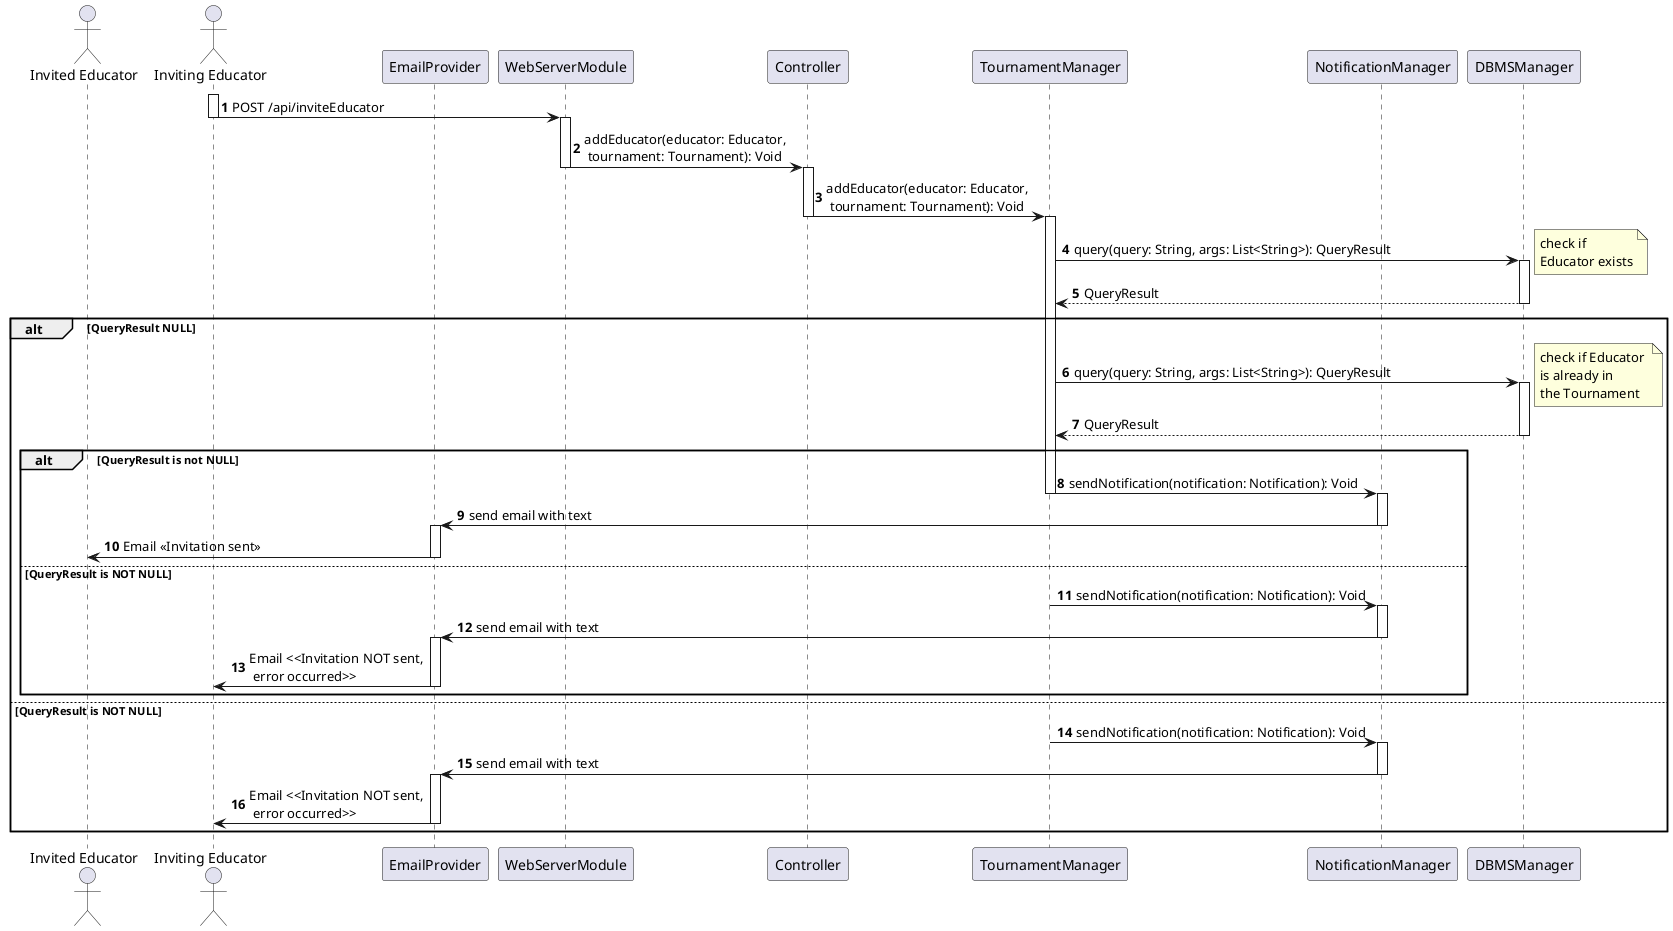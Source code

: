 @startuml

autonumber

actor "Invited Educator" as U2
actor "Inviting Educator" as U1
participant EmailProvider as EP
participant WebServerModule as WS
participant Controller as C
participant TournamentManager as TM
participant NotificationManager as NM
participant DBMSManager as DBMS

activate U1
U1 -> WS: POST /api/inviteEducator
deactivate U1
activate WS
WS -> C: addEducator(educator: Educator,\n tournament: Tournament): Void
deactivate WS
activate C
C -> TM: addEducator(educator: Educator,\n tournament: Tournament): Void
deactivate C
activate TM
TM -> DBMS: query(query: String, args: List<String>): QueryResult
activate DBMS
note right
    check if 
    Educator exists
end note
DBMS --> TM: QueryResult
deactivate DBMS
alt QueryResult NULL
    TM -> DBMS: query(query: String, args: List<String>): QueryResult
    activate DBMS
    note right
        check if Educator 
        is already in 
        the Tournament
    end note
    DBMS --> TM: QueryResult
    deactivate DBMS
    alt QueryResult is not NULL
        TM -> NM: sendNotification(notification: Notification): Void
        deactivate TM
        activate NM
        NM -> EP: send email with text
        deactivate NM
        activate EP
        EP -> U2: Email <<Invitation sent>>
        deactivate EP
    else QueryResult is NOT NULL
        TM -> NM: sendNotification(notification: Notification): Void
        activate NM
        NM -> EP: send email with text
        deactivate NM
        activate EP
        EP -> U1: Email <<Invitation NOT sent,\n error occurred>>
        deactivate EP
    end
else QueryResult is NOT NULL
    TM -> NM: sendNotification(notification: Notification): Void
    activate NM
    NM -> EP: send email with text
    deactivate NM
    activate EP
    EP -> U1: Email <<Invitation NOT sent,\n error occurred>>
    deactivate EP
end

@enduml